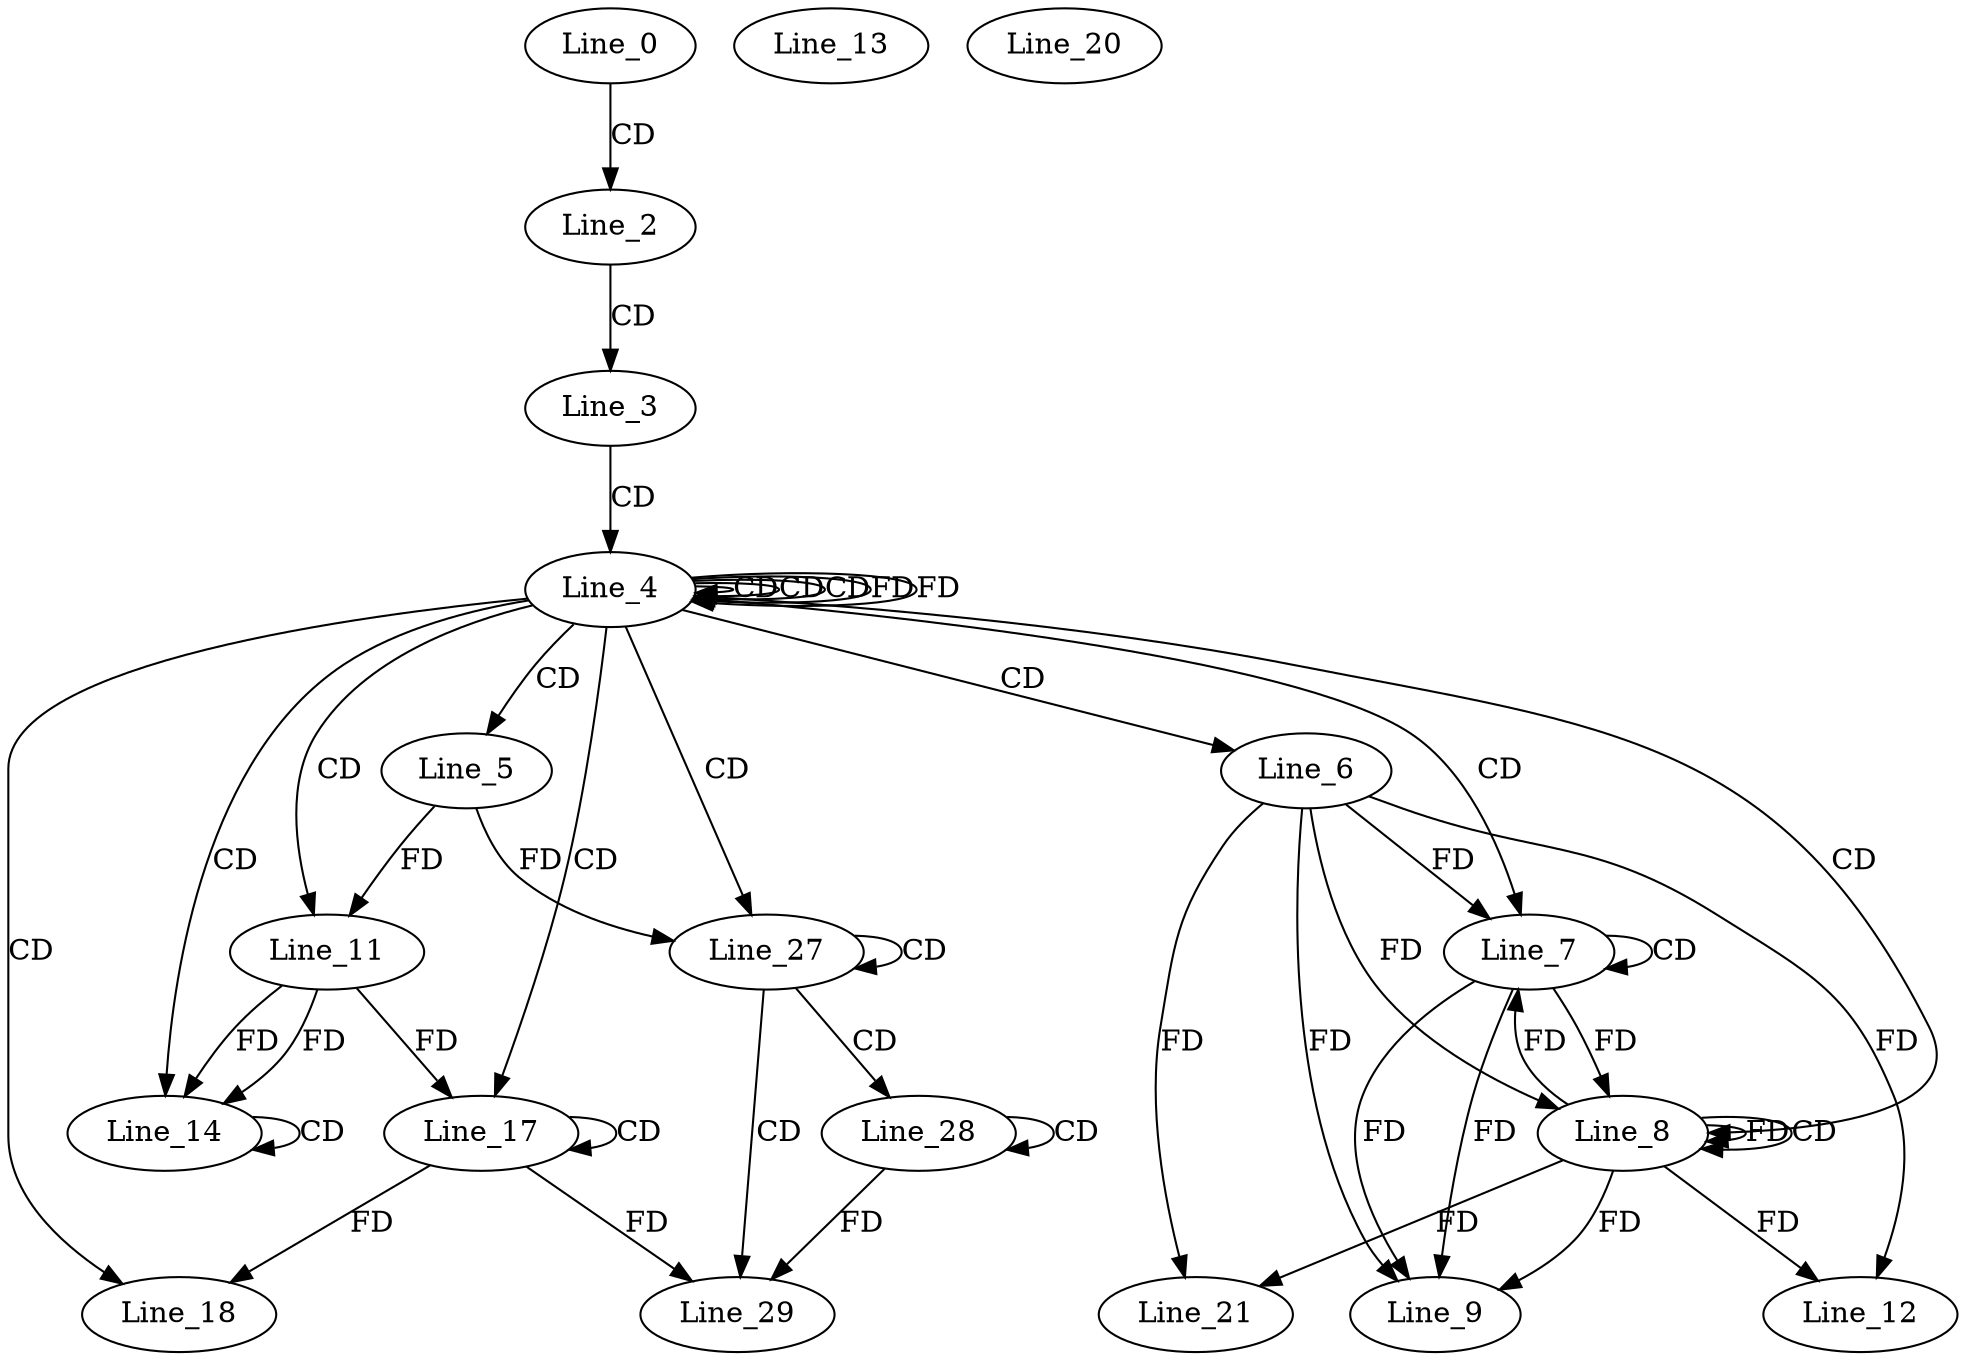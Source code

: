digraph G {
  Line_0;
  Line_2;
  Line_3;
  Line_4;
  Line_4;
  Line_4;
  Line_5;
  Line_6;
  Line_7;
  Line_7;
  Line_8;
  Line_8;
  Line_9;
  Line_9;
  Line_9;
  Line_11;
  Line_11;
  Line_12;
  Line_13;
  Line_14;
  Line_14;
  Line_17;
  Line_17;
  Line_17;
  Line_18;
  Line_20;
  Line_21;
  Line_27;
  Line_27;
  Line_27;
  Line_28;
  Line_28;
  Line_29;
  Line_0 -> Line_2 [ label="CD" ];
  Line_2 -> Line_3 [ label="CD" ];
  Line_3 -> Line_4 [ label="CD" ];
  Line_4 -> Line_4 [ label="CD" ];
  Line_4 -> Line_4 [ label="CD" ];
  Line_4 -> Line_4 [ label="CD" ];
  Line_4 -> Line_4 [ label="FD" ];
  Line_4 -> Line_5 [ label="CD" ];
  Line_4 -> Line_6 [ label="CD" ];
  Line_4 -> Line_7 [ label="CD" ];
  Line_7 -> Line_7 [ label="CD" ];
  Line_6 -> Line_7 [ label="FD" ];
  Line_4 -> Line_8 [ label="CD" ];
  Line_6 -> Line_8 [ label="FD" ];
  Line_8 -> Line_8 [ label="FD" ];
  Line_8 -> Line_8 [ label="CD" ];
  Line_7 -> Line_8 [ label="FD" ];
  Line_6 -> Line_9 [ label="FD" ];
  Line_8 -> Line_9 [ label="FD" ];
  Line_7 -> Line_9 [ label="FD" ];
  Line_7 -> Line_9 [ label="FD" ];
  Line_4 -> Line_11 [ label="CD" ];
  Line_5 -> Line_11 [ label="FD" ];
  Line_6 -> Line_12 [ label="FD" ];
  Line_8 -> Line_12 [ label="FD" ];
  Line_4 -> Line_14 [ label="CD" ];
  Line_11 -> Line_14 [ label="FD" ];
  Line_14 -> Line_14 [ label="CD" ];
  Line_11 -> Line_14 [ label="FD" ];
  Line_4 -> Line_17 [ label="CD" ];
  Line_17 -> Line_17 [ label="CD" ];
  Line_11 -> Line_17 [ label="FD" ];
  Line_4 -> Line_18 [ label="CD" ];
  Line_17 -> Line_18 [ label="FD" ];
  Line_6 -> Line_21 [ label="FD" ];
  Line_8 -> Line_21 [ label="FD" ];
  Line_4 -> Line_27 [ label="CD" ];
  Line_27 -> Line_27 [ label="CD" ];
  Line_5 -> Line_27 [ label="FD" ];
  Line_27 -> Line_28 [ label="CD" ];
  Line_28 -> Line_28 [ label="CD" ];
  Line_27 -> Line_29 [ label="CD" ];
  Line_28 -> Line_29 [ label="FD" ];
  Line_17 -> Line_29 [ label="FD" ];
  Line_4 -> Line_4 [ label="FD" ];
  Line_8 -> Line_7 [ label="FD" ];
}
